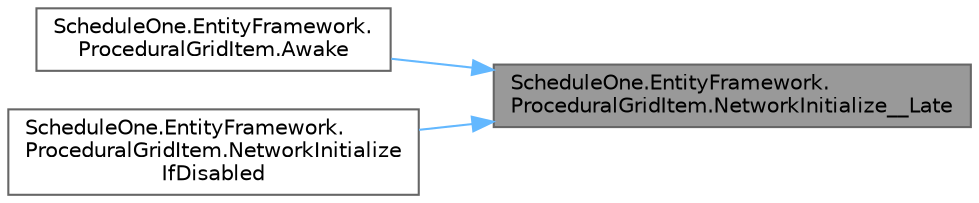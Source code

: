 digraph "ScheduleOne.EntityFramework.ProceduralGridItem.NetworkInitialize__Late"
{
 // LATEX_PDF_SIZE
  bgcolor="transparent";
  edge [fontname=Helvetica,fontsize=10,labelfontname=Helvetica,labelfontsize=10];
  node [fontname=Helvetica,fontsize=10,shape=box,height=0.2,width=0.4];
  rankdir="RL";
  Node1 [id="Node000001",label="ScheduleOne.EntityFramework.\lProceduralGridItem.NetworkInitialize__Late",height=0.2,width=0.4,color="gray40", fillcolor="grey60", style="filled", fontcolor="black",tooltip=" "];
  Node1 -> Node2 [id="edge1_Node000001_Node000002",dir="back",color="steelblue1",style="solid",tooltip=" "];
  Node2 [id="Node000002",label="ScheduleOne.EntityFramework.\lProceduralGridItem.Awake",height=0.2,width=0.4,color="grey40", fillcolor="white", style="filled",URL="$class_schedule_one_1_1_entity_framework_1_1_procedural_grid_item.html#a780753aed979f8189b96a1bae3659e87",tooltip=" "];
  Node1 -> Node3 [id="edge2_Node000001_Node000003",dir="back",color="steelblue1",style="solid",tooltip=" "];
  Node3 [id="Node000003",label="ScheduleOne.EntityFramework.\lProceduralGridItem.NetworkInitialize\lIfDisabled",height=0.2,width=0.4,color="grey40", fillcolor="white", style="filled",URL="$class_schedule_one_1_1_entity_framework_1_1_procedural_grid_item.html#a6a20474f4b6703dd484a1f03b5116125",tooltip=" "];
}
